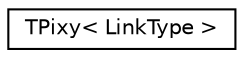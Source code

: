 digraph "Grafische Darstellung der Klassenhierarchie"
{
  edge [fontname="Helvetica",fontsize="10",labelfontname="Helvetica",labelfontsize="10"];
  node [fontname="Helvetica",fontsize="10",shape=record];
  rankdir="LR";
  Node0 [label="TPixy\< LinkType \>",height=0.2,width=0.4,color="black", fillcolor="white", style="filled",URL="$classTPixy.html"];
}
